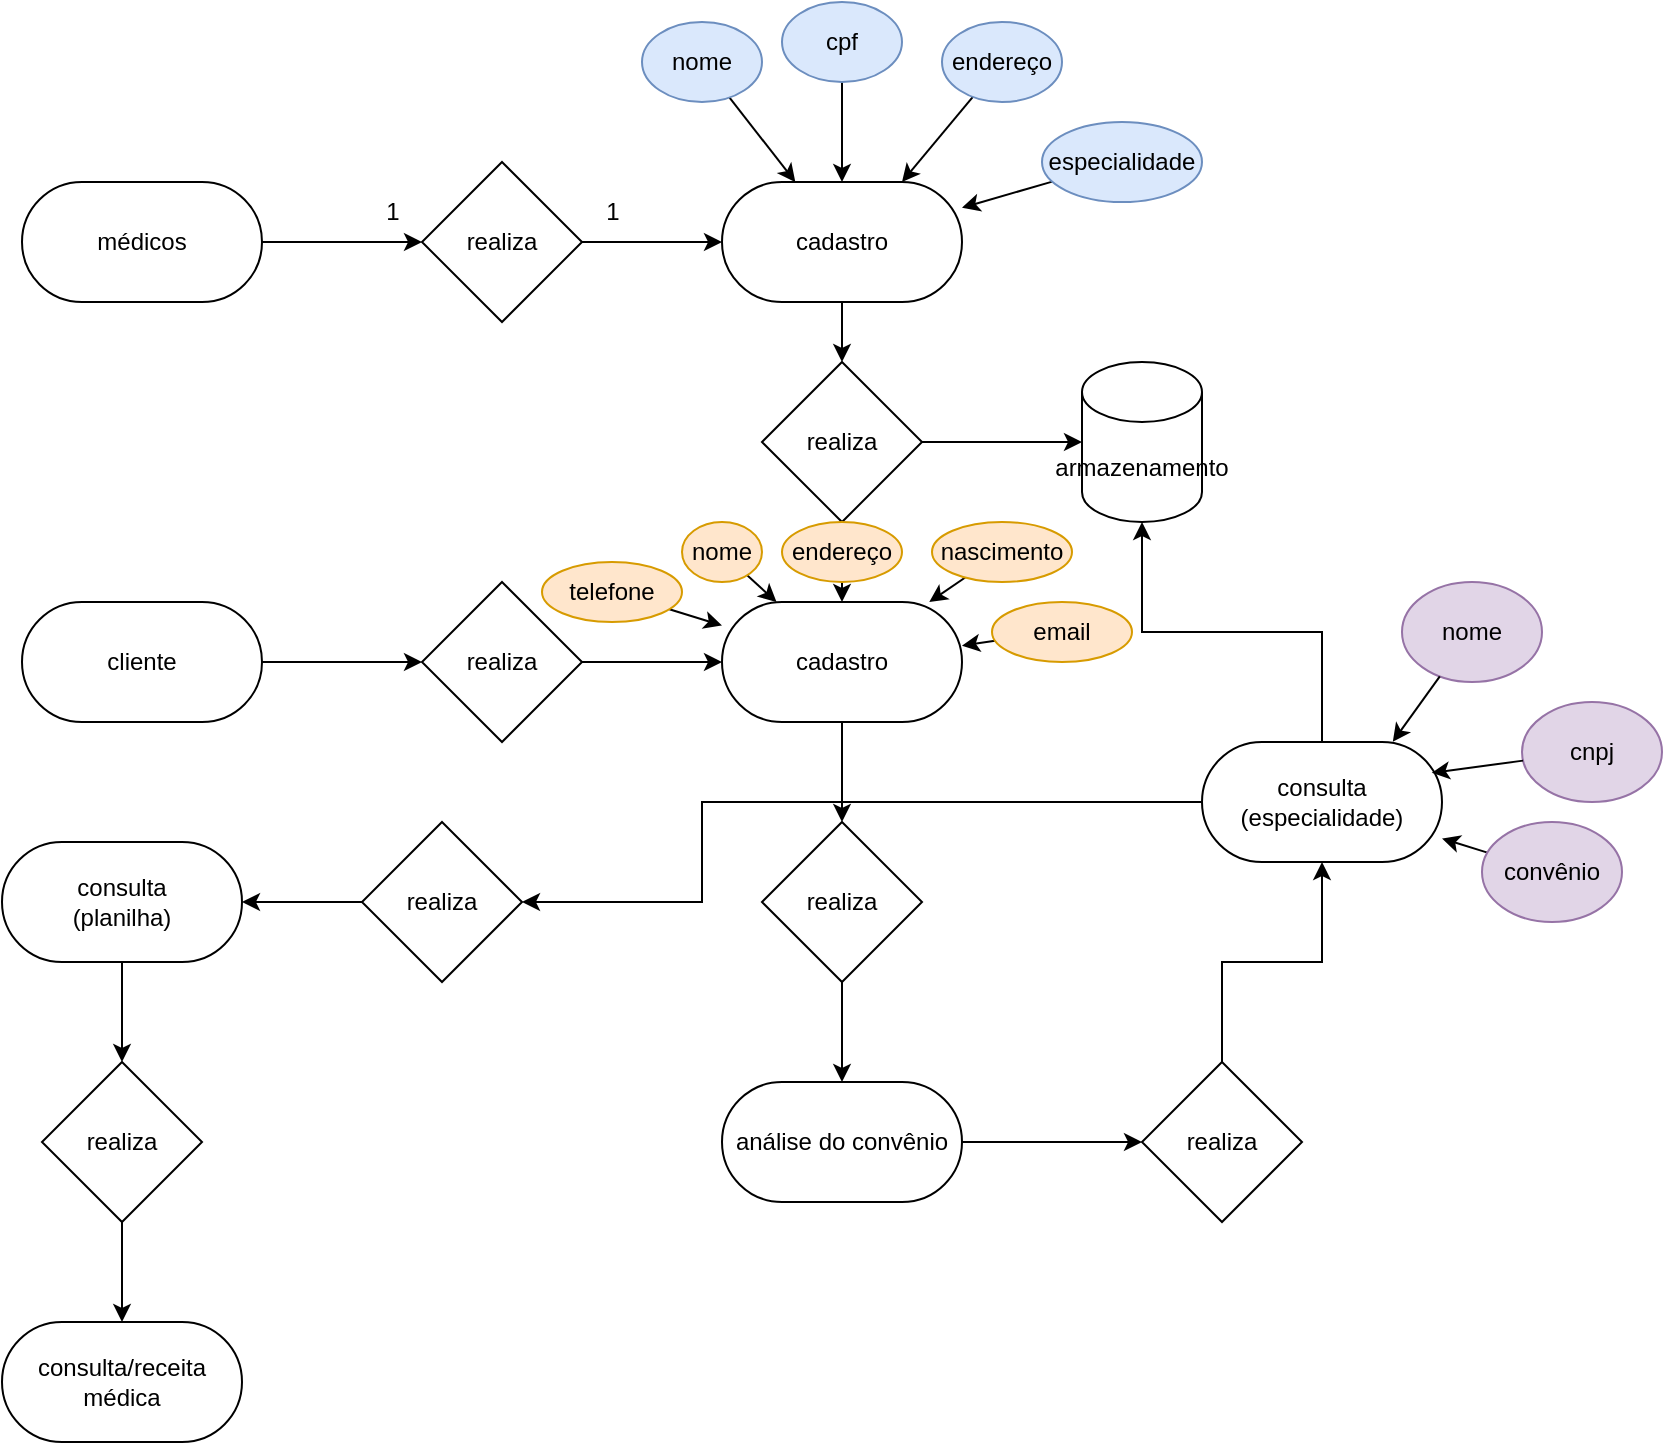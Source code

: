 <mxfile version="24.3.1" type="github">
  <diagram name="Page-1" id="MQ3P1fkGegDZ9fY9XGFn">
    <mxGraphModel dx="733" dy="322" grid="1" gridSize="10" guides="1" tooltips="1" connect="1" arrows="1" fold="1" page="1" pageScale="1" pageWidth="850" pageHeight="1100" math="0" shadow="0">
      <root>
        <mxCell id="0" />
        <mxCell id="1" parent="0" />
        <mxCell id="2WAmzF2tmCw0uLwGECOJ-3" style="edgeStyle=orthogonalEdgeStyle;rounded=0;orthogonalLoop=1;jettySize=auto;html=1;" edge="1" parent="1" source="2WAmzF2tmCw0uLwGECOJ-1" target="2WAmzF2tmCw0uLwGECOJ-2">
          <mxGeometry relative="1" as="geometry" />
        </mxCell>
        <mxCell id="2WAmzF2tmCw0uLwGECOJ-1" value="médicos" style="rounded=1;whiteSpace=wrap;html=1;arcSize=50;" vertex="1" parent="1">
          <mxGeometry x="110" y="110" width="120" height="60" as="geometry" />
        </mxCell>
        <mxCell id="2WAmzF2tmCw0uLwGECOJ-9" style="edgeStyle=orthogonalEdgeStyle;rounded=0;orthogonalLoop=1;jettySize=auto;html=1;entryX=0;entryY=0.5;entryDx=0;entryDy=0;" edge="1" parent="1" source="2WAmzF2tmCw0uLwGECOJ-2" target="2WAmzF2tmCw0uLwGECOJ-8">
          <mxGeometry relative="1" as="geometry" />
        </mxCell>
        <mxCell id="2WAmzF2tmCw0uLwGECOJ-2" value="realiza" style="rhombus;whiteSpace=wrap;html=1;" vertex="1" parent="1">
          <mxGeometry x="310" y="100" width="80" height="80" as="geometry" />
        </mxCell>
        <mxCell id="2WAmzF2tmCw0uLwGECOJ-7" value="&lt;div&gt;1&lt;/div&gt;" style="text;html=1;align=center;verticalAlign=middle;resizable=0;points=[];autosize=1;strokeColor=none;fillColor=none;" vertex="1" parent="1">
          <mxGeometry x="280" y="110" width="30" height="30" as="geometry" />
        </mxCell>
        <mxCell id="2WAmzF2tmCw0uLwGECOJ-12" style="edgeStyle=orthogonalEdgeStyle;rounded=0;orthogonalLoop=1;jettySize=auto;html=1;entryX=0.5;entryY=0;entryDx=0;entryDy=0;" edge="1" parent="1" source="2WAmzF2tmCw0uLwGECOJ-8" target="2WAmzF2tmCw0uLwGECOJ-11">
          <mxGeometry relative="1" as="geometry" />
        </mxCell>
        <mxCell id="2WAmzF2tmCw0uLwGECOJ-8" value="cadastro" style="rounded=1;whiteSpace=wrap;html=1;arcSize=50;" vertex="1" parent="1">
          <mxGeometry x="460" y="110" width="120" height="60" as="geometry" />
        </mxCell>
        <mxCell id="2WAmzF2tmCw0uLwGECOJ-10" value="1" style="text;html=1;align=center;verticalAlign=middle;resizable=0;points=[];autosize=1;strokeColor=none;fillColor=none;" vertex="1" parent="1">
          <mxGeometry x="390" y="110" width="30" height="30" as="geometry" />
        </mxCell>
        <mxCell id="2WAmzF2tmCw0uLwGECOJ-14" style="edgeStyle=orthogonalEdgeStyle;rounded=0;orthogonalLoop=1;jettySize=auto;html=1;" edge="1" parent="1" source="2WAmzF2tmCw0uLwGECOJ-11" target="2WAmzF2tmCw0uLwGECOJ-13">
          <mxGeometry relative="1" as="geometry" />
        </mxCell>
        <mxCell id="2WAmzF2tmCw0uLwGECOJ-11" value="realiza" style="rhombus;whiteSpace=wrap;html=1;" vertex="1" parent="1">
          <mxGeometry x="480" y="200" width="80" height="80" as="geometry" />
        </mxCell>
        <mxCell id="2WAmzF2tmCw0uLwGECOJ-13" value="armazenamento" style="shape=cylinder3;whiteSpace=wrap;html=1;boundedLbl=1;backgroundOutline=1;size=15;" vertex="1" parent="1">
          <mxGeometry x="640" y="200" width="60" height="80" as="geometry" />
        </mxCell>
        <mxCell id="2WAmzF2tmCw0uLwGECOJ-18" value="" style="edgeStyle=orthogonalEdgeStyle;rounded=0;orthogonalLoop=1;jettySize=auto;html=1;" edge="1" parent="1" source="2WAmzF2tmCw0uLwGECOJ-17" target="2WAmzF2tmCw0uLwGECOJ-8">
          <mxGeometry relative="1" as="geometry" />
        </mxCell>
        <mxCell id="2WAmzF2tmCw0uLwGECOJ-17" value="cpf" style="ellipse;whiteSpace=wrap;html=1;fillColor=#dae8fc;strokeColor=#6c8ebf;" vertex="1" parent="1">
          <mxGeometry x="490" y="20" width="60" height="40" as="geometry" />
        </mxCell>
        <mxCell id="2WAmzF2tmCw0uLwGECOJ-65" style="edgeStyle=none;rounded=0;orthogonalLoop=1;jettySize=auto;html=1;entryX=0.75;entryY=0;entryDx=0;entryDy=0;" edge="1" parent="1" source="2WAmzF2tmCw0uLwGECOJ-19" target="2WAmzF2tmCw0uLwGECOJ-8">
          <mxGeometry relative="1" as="geometry" />
        </mxCell>
        <mxCell id="2WAmzF2tmCw0uLwGECOJ-19" value="endereço" style="ellipse;whiteSpace=wrap;html=1;fillColor=#dae8fc;strokeColor=#6c8ebf;" vertex="1" parent="1">
          <mxGeometry x="570" y="30" width="60" height="40" as="geometry" />
        </mxCell>
        <mxCell id="2WAmzF2tmCw0uLwGECOJ-66" style="edgeStyle=none;rounded=0;orthogonalLoop=1;jettySize=auto;html=1;" edge="1" parent="1" source="2WAmzF2tmCw0uLwGECOJ-23" target="2WAmzF2tmCw0uLwGECOJ-8">
          <mxGeometry relative="1" as="geometry" />
        </mxCell>
        <mxCell id="2WAmzF2tmCw0uLwGECOJ-23" value="especialidade" style="ellipse;whiteSpace=wrap;html=1;fillColor=#dae8fc;strokeColor=#6c8ebf;" vertex="1" parent="1">
          <mxGeometry x="620" y="80" width="80" height="40" as="geometry" />
        </mxCell>
        <mxCell id="2WAmzF2tmCw0uLwGECOJ-64" style="edgeStyle=none;rounded=0;orthogonalLoop=1;jettySize=auto;html=1;" edge="1" parent="1" source="2WAmzF2tmCw0uLwGECOJ-24" target="2WAmzF2tmCw0uLwGECOJ-8">
          <mxGeometry relative="1" as="geometry" />
        </mxCell>
        <mxCell id="2WAmzF2tmCw0uLwGECOJ-24" value="nome" style="ellipse;whiteSpace=wrap;html=1;fillColor=#dae8fc;strokeColor=#6c8ebf;" vertex="1" parent="1">
          <mxGeometry x="420" y="30" width="60" height="40" as="geometry" />
        </mxCell>
        <mxCell id="2WAmzF2tmCw0uLwGECOJ-27" style="edgeStyle=orthogonalEdgeStyle;rounded=0;orthogonalLoop=1;jettySize=auto;html=1;entryX=0;entryY=0.5;entryDx=0;entryDy=0;" edge="1" parent="1" source="2WAmzF2tmCw0uLwGECOJ-25" target="2WAmzF2tmCw0uLwGECOJ-26">
          <mxGeometry relative="1" as="geometry" />
        </mxCell>
        <mxCell id="2WAmzF2tmCw0uLwGECOJ-25" value="cliente" style="rounded=1;whiteSpace=wrap;html=1;arcSize=50;" vertex="1" parent="1">
          <mxGeometry x="110" y="320" width="120" height="60" as="geometry" />
        </mxCell>
        <mxCell id="2WAmzF2tmCw0uLwGECOJ-29" style="edgeStyle=orthogonalEdgeStyle;rounded=0;orthogonalLoop=1;jettySize=auto;html=1;entryX=0;entryY=0.5;entryDx=0;entryDy=0;" edge="1" parent="1" source="2WAmzF2tmCw0uLwGECOJ-26" target="2WAmzF2tmCw0uLwGECOJ-28">
          <mxGeometry relative="1" as="geometry" />
        </mxCell>
        <mxCell id="2WAmzF2tmCw0uLwGECOJ-26" value="realiza" style="rhombus;whiteSpace=wrap;html=1;" vertex="1" parent="1">
          <mxGeometry x="310" y="310" width="80" height="80" as="geometry" />
        </mxCell>
        <mxCell id="2WAmzF2tmCw0uLwGECOJ-31" style="edgeStyle=orthogonalEdgeStyle;rounded=0;orthogonalLoop=1;jettySize=auto;html=1;entryX=0.5;entryY=0;entryDx=0;entryDy=0;" edge="1" parent="1" source="2WAmzF2tmCw0uLwGECOJ-28" target="2WAmzF2tmCw0uLwGECOJ-30">
          <mxGeometry relative="1" as="geometry" />
        </mxCell>
        <mxCell id="2WAmzF2tmCw0uLwGECOJ-28" value="cadastro" style="rounded=1;whiteSpace=wrap;html=1;arcSize=50;" vertex="1" parent="1">
          <mxGeometry x="460" y="320" width="120" height="60" as="geometry" />
        </mxCell>
        <mxCell id="2WAmzF2tmCw0uLwGECOJ-40" style="edgeStyle=orthogonalEdgeStyle;rounded=0;orthogonalLoop=1;jettySize=auto;html=1;" edge="1" parent="1" source="2WAmzF2tmCw0uLwGECOJ-30">
          <mxGeometry relative="1" as="geometry">
            <mxPoint x="520" y="560" as="targetPoint" />
          </mxGeometry>
        </mxCell>
        <mxCell id="2WAmzF2tmCw0uLwGECOJ-30" value="realiza" style="rhombus;whiteSpace=wrap;html=1;" vertex="1" parent="1">
          <mxGeometry x="480" y="430" width="80" height="80" as="geometry" />
        </mxCell>
        <mxCell id="2WAmzF2tmCw0uLwGECOJ-45" style="edgeStyle=orthogonalEdgeStyle;rounded=0;orthogonalLoop=1;jettySize=auto;html=1;entryX=1;entryY=0.5;entryDx=0;entryDy=0;" edge="1" parent="1" source="2WAmzF2tmCw0uLwGECOJ-32" target="2WAmzF2tmCw0uLwGECOJ-44">
          <mxGeometry relative="1" as="geometry">
            <Array as="points">
              <mxPoint x="450" y="420" />
              <mxPoint x="450" y="470" />
            </Array>
          </mxGeometry>
        </mxCell>
        <mxCell id="2WAmzF2tmCw0uLwGECOJ-32" value="&lt;div&gt;consulta&lt;/div&gt;&lt;div&gt;(especialidade)&lt;br&gt;&lt;/div&gt;" style="rounded=1;whiteSpace=wrap;html=1;arcSize=50;" vertex="1" parent="1">
          <mxGeometry x="700" y="390" width="120" height="60" as="geometry" />
        </mxCell>
        <mxCell id="2WAmzF2tmCw0uLwGECOJ-35" style="edgeStyle=orthogonalEdgeStyle;rounded=0;orthogonalLoop=1;jettySize=auto;html=1;entryX=0.5;entryY=1;entryDx=0;entryDy=0;entryPerimeter=0;" edge="1" parent="1" source="2WAmzF2tmCw0uLwGECOJ-32" target="2WAmzF2tmCw0uLwGECOJ-13">
          <mxGeometry relative="1" as="geometry" />
        </mxCell>
        <mxCell id="2WAmzF2tmCw0uLwGECOJ-43" style="edgeStyle=orthogonalEdgeStyle;rounded=0;orthogonalLoop=1;jettySize=auto;html=1;entryX=0.5;entryY=1;entryDx=0;entryDy=0;" edge="1" parent="1" source="2WAmzF2tmCw0uLwGECOJ-39" target="2WAmzF2tmCw0uLwGECOJ-32">
          <mxGeometry relative="1" as="geometry" />
        </mxCell>
        <mxCell id="2WAmzF2tmCw0uLwGECOJ-39" value="realiza" style="rhombus;whiteSpace=wrap;html=1;" vertex="1" parent="1">
          <mxGeometry x="670" y="550" width="80" height="80" as="geometry" />
        </mxCell>
        <mxCell id="2WAmzF2tmCw0uLwGECOJ-42" style="edgeStyle=orthogonalEdgeStyle;rounded=0;orthogonalLoop=1;jettySize=auto;html=1;entryX=0;entryY=0.5;entryDx=0;entryDy=0;" edge="1" parent="1" source="2WAmzF2tmCw0uLwGECOJ-41" target="2WAmzF2tmCw0uLwGECOJ-39">
          <mxGeometry relative="1" as="geometry" />
        </mxCell>
        <mxCell id="2WAmzF2tmCw0uLwGECOJ-41" value="análise do convênio" style="rounded=1;whiteSpace=wrap;html=1;arcSize=50;" vertex="1" parent="1">
          <mxGeometry x="460" y="560" width="120" height="60" as="geometry" />
        </mxCell>
        <mxCell id="2WAmzF2tmCw0uLwGECOJ-51" style="edgeStyle=orthogonalEdgeStyle;rounded=0;orthogonalLoop=1;jettySize=auto;html=1;" edge="1" parent="1" source="2WAmzF2tmCw0uLwGECOJ-44">
          <mxGeometry relative="1" as="geometry">
            <mxPoint x="220" y="470" as="targetPoint" />
          </mxGeometry>
        </mxCell>
        <mxCell id="2WAmzF2tmCw0uLwGECOJ-44" value="realiza" style="rhombus;whiteSpace=wrap;html=1;" vertex="1" parent="1">
          <mxGeometry x="280" y="430" width="80" height="80" as="geometry" />
        </mxCell>
        <mxCell id="2WAmzF2tmCw0uLwGECOJ-76" style="edgeStyle=none;rounded=0;orthogonalLoop=1;jettySize=auto;html=1;" edge="1" parent="1" source="2WAmzF2tmCw0uLwGECOJ-47" target="2WAmzF2tmCw0uLwGECOJ-32">
          <mxGeometry relative="1" as="geometry" />
        </mxCell>
        <mxCell id="2WAmzF2tmCw0uLwGECOJ-47" value="convênio" style="ellipse;whiteSpace=wrap;html=1;fillColor=#e1d5e7;strokeColor=#9673a6;" vertex="1" parent="1">
          <mxGeometry x="840" y="430" width="70" height="50" as="geometry" />
        </mxCell>
        <mxCell id="2WAmzF2tmCw0uLwGECOJ-48" value="nome" style="ellipse;whiteSpace=wrap;html=1;fillColor=#e1d5e7;strokeColor=#9673a6;" vertex="1" parent="1">
          <mxGeometry x="800" y="310" width="70" height="50" as="geometry" />
        </mxCell>
        <mxCell id="2WAmzF2tmCw0uLwGECOJ-49" value="cnpj" style="ellipse;whiteSpace=wrap;html=1;fillColor=#e1d5e7;strokeColor=#9673a6;" vertex="1" parent="1">
          <mxGeometry x="860" y="370" width="70" height="50" as="geometry" />
        </mxCell>
        <mxCell id="2WAmzF2tmCw0uLwGECOJ-59" style="edgeStyle=none;rounded=0;orthogonalLoop=1;jettySize=auto;html=1;" edge="1" parent="1" source="2WAmzF2tmCw0uLwGECOJ-50" target="2WAmzF2tmCw0uLwGECOJ-28">
          <mxGeometry relative="1" as="geometry" />
        </mxCell>
        <mxCell id="2WAmzF2tmCw0uLwGECOJ-50" value="nome" style="ellipse;whiteSpace=wrap;html=1;fillColor=#ffe6cc;strokeColor=#d79b00;" vertex="1" parent="1">
          <mxGeometry x="440" y="280" width="40" height="30" as="geometry" />
        </mxCell>
        <mxCell id="2WAmzF2tmCw0uLwGECOJ-62" style="edgeStyle=none;rounded=0;orthogonalLoop=1;jettySize=auto;html=1;" edge="1" parent="1" source="2WAmzF2tmCw0uLwGECOJ-52" target="2WAmzF2tmCw0uLwGECOJ-28">
          <mxGeometry relative="1" as="geometry" />
        </mxCell>
        <mxCell id="2WAmzF2tmCw0uLwGECOJ-52" value="nascimento" style="ellipse;whiteSpace=wrap;html=1;fillColor=#ffe6cc;strokeColor=#d79b00;" vertex="1" parent="1">
          <mxGeometry x="565" y="280" width="70" height="30" as="geometry" />
        </mxCell>
        <mxCell id="2WAmzF2tmCw0uLwGECOJ-61" style="edgeStyle=none;rounded=0;orthogonalLoop=1;jettySize=auto;html=1;" edge="1" parent="1" source="2WAmzF2tmCw0uLwGECOJ-53" target="2WAmzF2tmCw0uLwGECOJ-28">
          <mxGeometry relative="1" as="geometry" />
        </mxCell>
        <mxCell id="2WAmzF2tmCw0uLwGECOJ-53" value="endereço" style="ellipse;whiteSpace=wrap;html=1;fillColor=#ffe6cc;strokeColor=#d79b00;" vertex="1" parent="1">
          <mxGeometry x="490" y="280" width="60" height="30" as="geometry" />
        </mxCell>
        <mxCell id="2WAmzF2tmCw0uLwGECOJ-58" style="edgeStyle=none;rounded=0;orthogonalLoop=1;jettySize=auto;html=1;" edge="1" parent="1" source="2WAmzF2tmCw0uLwGECOJ-55" target="2WAmzF2tmCw0uLwGECOJ-28">
          <mxGeometry relative="1" as="geometry" />
        </mxCell>
        <mxCell id="2WAmzF2tmCw0uLwGECOJ-55" value="telefone" style="ellipse;whiteSpace=wrap;html=1;fillColor=#ffe6cc;strokeColor=#d79b00;" vertex="1" parent="1">
          <mxGeometry x="370" y="300" width="70" height="30" as="geometry" />
        </mxCell>
        <mxCell id="2WAmzF2tmCw0uLwGECOJ-63" style="edgeStyle=none;rounded=0;orthogonalLoop=1;jettySize=auto;html=1;" edge="1" parent="1" source="2WAmzF2tmCw0uLwGECOJ-56" target="2WAmzF2tmCw0uLwGECOJ-28">
          <mxGeometry relative="1" as="geometry" />
        </mxCell>
        <mxCell id="2WAmzF2tmCw0uLwGECOJ-56" value="email" style="ellipse;whiteSpace=wrap;html=1;fillColor=#ffe6cc;strokeColor=#d79b00;" vertex="1" parent="1">
          <mxGeometry x="595" y="320" width="70" height="30" as="geometry" />
        </mxCell>
        <mxCell id="2WAmzF2tmCw0uLwGECOJ-60" style="edgeStyle=none;rounded=0;orthogonalLoop=1;jettySize=auto;html=1;exitX=0.5;exitY=0;exitDx=0;exitDy=0;" edge="1" parent="1" source="2WAmzF2tmCw0uLwGECOJ-28" target="2WAmzF2tmCw0uLwGECOJ-28">
          <mxGeometry relative="1" as="geometry" />
        </mxCell>
        <mxCell id="2WAmzF2tmCw0uLwGECOJ-68" value="&lt;div&gt;consulta/receita médica&lt;/div&gt;" style="rounded=1;whiteSpace=wrap;html=1;arcSize=50;" vertex="1" parent="1">
          <mxGeometry x="100" y="680" width="120" height="60" as="geometry" />
        </mxCell>
        <mxCell id="2WAmzF2tmCw0uLwGECOJ-72" style="edgeStyle=none;rounded=0;orthogonalLoop=1;jettySize=auto;html=1;entryX=0.5;entryY=0;entryDx=0;entryDy=0;" edge="1" parent="1" source="2WAmzF2tmCw0uLwGECOJ-70" target="2WAmzF2tmCw0uLwGECOJ-71">
          <mxGeometry relative="1" as="geometry" />
        </mxCell>
        <mxCell id="2WAmzF2tmCw0uLwGECOJ-70" value="&lt;div&gt;consulta&lt;/div&gt;&lt;div&gt;(planilha)&lt;br&gt;&lt;/div&gt;" style="rounded=1;whiteSpace=wrap;html=1;arcSize=50;" vertex="1" parent="1">
          <mxGeometry x="100" y="440" width="120" height="60" as="geometry" />
        </mxCell>
        <mxCell id="2WAmzF2tmCw0uLwGECOJ-73" style="edgeStyle=none;rounded=0;orthogonalLoop=1;jettySize=auto;html=1;entryX=0.5;entryY=0;entryDx=0;entryDy=0;" edge="1" parent="1" source="2WAmzF2tmCw0uLwGECOJ-71" target="2WAmzF2tmCw0uLwGECOJ-68">
          <mxGeometry relative="1" as="geometry" />
        </mxCell>
        <mxCell id="2WAmzF2tmCw0uLwGECOJ-71" value="realiza" style="rhombus;whiteSpace=wrap;html=1;" vertex="1" parent="1">
          <mxGeometry x="120" y="550" width="80" height="80" as="geometry" />
        </mxCell>
        <mxCell id="2WAmzF2tmCw0uLwGECOJ-74" style="edgeStyle=none;rounded=0;orthogonalLoop=1;jettySize=auto;html=1;entryX=0.795;entryY=-0.002;entryDx=0;entryDy=0;entryPerimeter=0;" edge="1" parent="1" source="2WAmzF2tmCw0uLwGECOJ-48" target="2WAmzF2tmCw0uLwGECOJ-32">
          <mxGeometry relative="1" as="geometry" />
        </mxCell>
        <mxCell id="2WAmzF2tmCw0uLwGECOJ-75" style="edgeStyle=none;rounded=0;orthogonalLoop=1;jettySize=auto;html=1;entryX=0.957;entryY=0.257;entryDx=0;entryDy=0;entryPerimeter=0;" edge="1" parent="1" source="2WAmzF2tmCw0uLwGECOJ-49" target="2WAmzF2tmCw0uLwGECOJ-32">
          <mxGeometry relative="1" as="geometry" />
        </mxCell>
      </root>
    </mxGraphModel>
  </diagram>
</mxfile>
